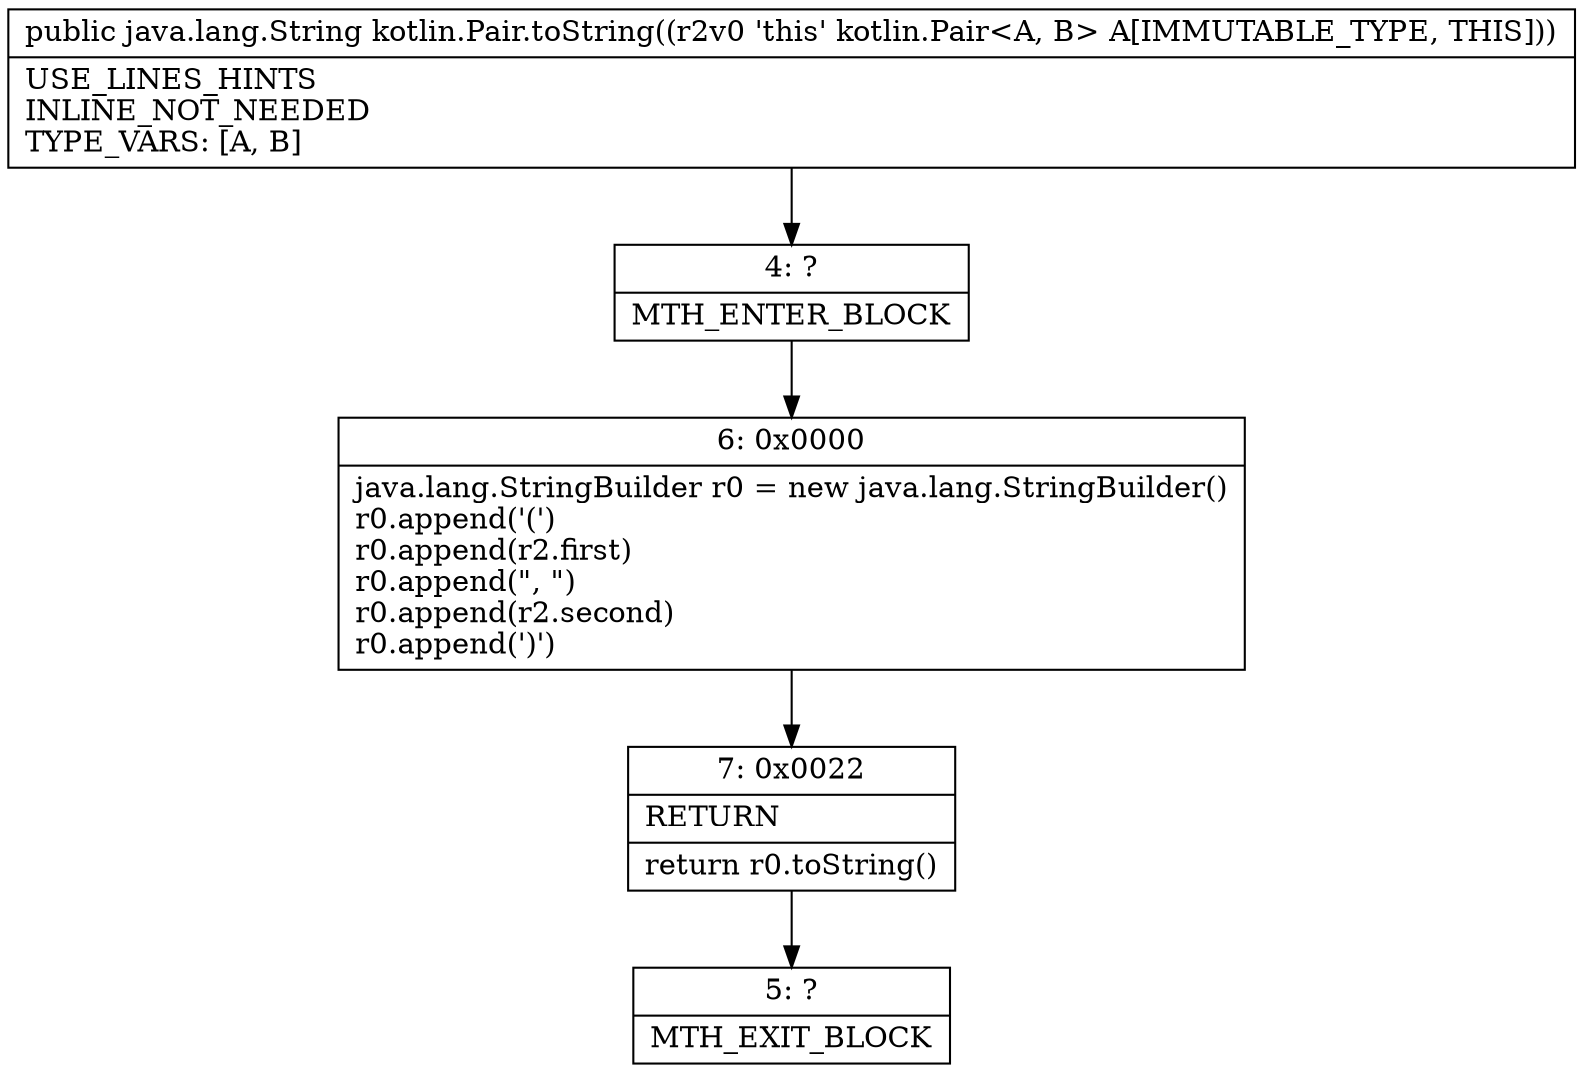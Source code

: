 digraph "CFG forkotlin.Pair.toString()Ljava\/lang\/String;" {
Node_4 [shape=record,label="{4\:\ ?|MTH_ENTER_BLOCK\l}"];
Node_6 [shape=record,label="{6\:\ 0x0000|java.lang.StringBuilder r0 = new java.lang.StringBuilder()\lr0.append('(')\lr0.append(r2.first)\lr0.append(\", \")\lr0.append(r2.second)\lr0.append(')')\l}"];
Node_7 [shape=record,label="{7\:\ 0x0022|RETURN\l|return r0.toString()\l}"];
Node_5 [shape=record,label="{5\:\ ?|MTH_EXIT_BLOCK\l}"];
MethodNode[shape=record,label="{public java.lang.String kotlin.Pair.toString((r2v0 'this' kotlin.Pair\<A, B\> A[IMMUTABLE_TYPE, THIS]))  | USE_LINES_HINTS\lINLINE_NOT_NEEDED\lTYPE_VARS: [A, B]\l}"];
MethodNode -> Node_4;Node_4 -> Node_6;
Node_6 -> Node_7;
Node_7 -> Node_5;
}

